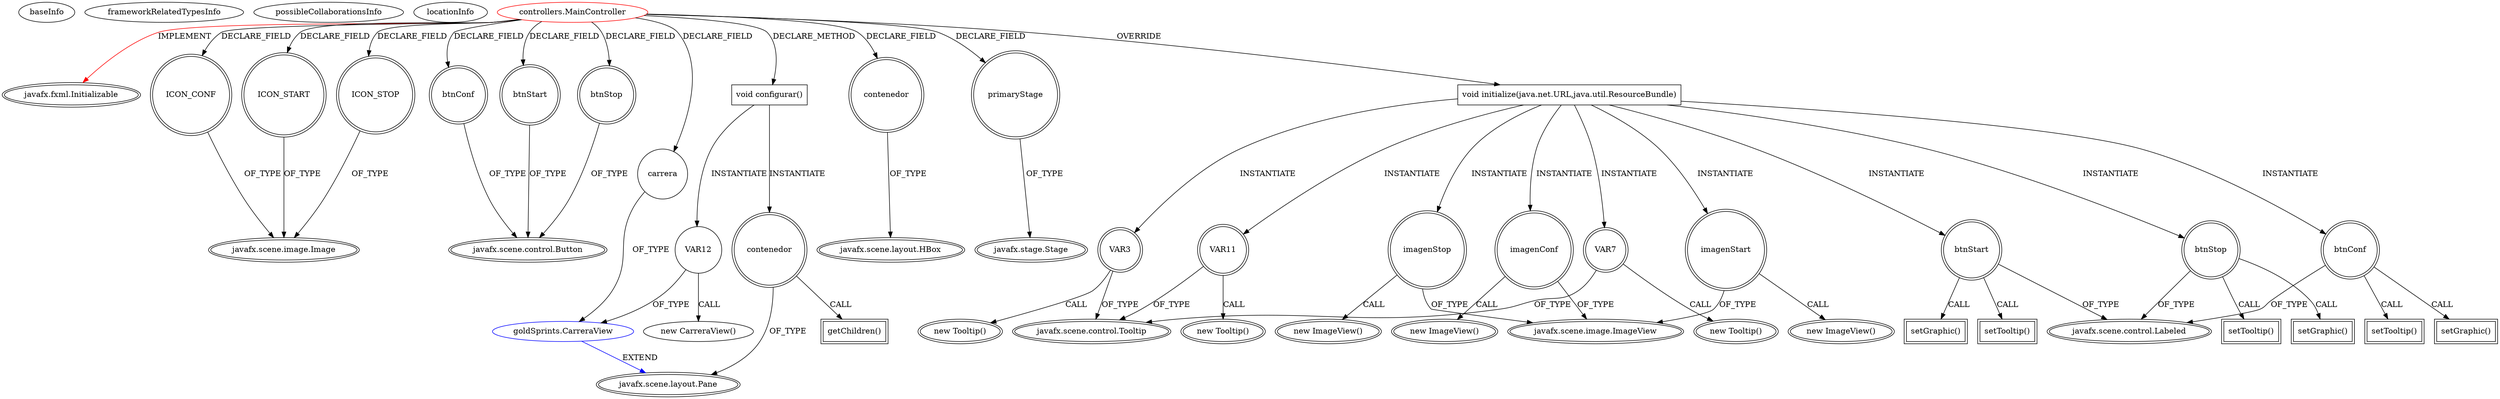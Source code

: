 digraph {
baseInfo[graphId=1711,category="extension_graph",isAnonymous=false,possibleRelation=true]
frameworkRelatedTypesInfo[0="javafx.fxml.Initializable"]
possibleCollaborationsInfo[0="1711~CLIENT_METHOD_DECLARATION-INSTANTIATION-FIELD_DECLARATION-~javafx.fxml.Initializable ~javafx.scene.layout.Pane ~false~false"]
locationInfo[projectName="aferrandoa-valenciasprints",filePath="/aferrandoa-valenciasprints/valenciasprints-master/src/controllers/MainController.java",contextSignature="MainController",graphId="1711"]
0[label="controllers.MainController",vertexType="ROOT_CLIENT_CLASS_DECLARATION",isFrameworkType=false,color=red]
1[label="javafx.fxml.Initializable",vertexType="FRAMEWORK_INTERFACE_TYPE",isFrameworkType=true,peripheries=2]
2[label="ICON_CONF",vertexType="FIELD_DECLARATION",isFrameworkType=true,peripheries=2,shape=circle]
3[label="javafx.scene.image.Image",vertexType="FRAMEWORK_CLASS_TYPE",isFrameworkType=true,peripheries=2]
4[label="ICON_START",vertexType="FIELD_DECLARATION",isFrameworkType=true,peripheries=2,shape=circle]
6[label="ICON_STOP",vertexType="FIELD_DECLARATION",isFrameworkType=true,peripheries=2,shape=circle]
8[label="btnConf",vertexType="FIELD_DECLARATION",isFrameworkType=true,peripheries=2,shape=circle]
9[label="javafx.scene.control.Button",vertexType="FRAMEWORK_CLASS_TYPE",isFrameworkType=true,peripheries=2]
10[label="btnStart",vertexType="FIELD_DECLARATION",isFrameworkType=true,peripheries=2,shape=circle]
12[label="btnStop",vertexType="FIELD_DECLARATION",isFrameworkType=true,peripheries=2,shape=circle]
14[label="carrera",vertexType="FIELD_DECLARATION",isFrameworkType=false,shape=circle]
15[label="goldSprints.CarreraView",vertexType="REFERENCE_CLIENT_CLASS_DECLARATION",isFrameworkType=false,color=blue]
16[label="javafx.scene.layout.Pane",vertexType="FRAMEWORK_CLASS_TYPE",isFrameworkType=true,peripheries=2]
17[label="contenedor",vertexType="FIELD_DECLARATION",isFrameworkType=true,peripheries=2,shape=circle]
18[label="javafx.scene.layout.HBox",vertexType="FRAMEWORK_CLASS_TYPE",isFrameworkType=true,peripheries=2]
19[label="primaryStage",vertexType="FIELD_DECLARATION",isFrameworkType=true,peripheries=2,shape=circle]
20[label="javafx.stage.Stage",vertexType="FRAMEWORK_CLASS_TYPE",isFrameworkType=true,peripheries=2]
21[label="void initialize(java.net.URL,java.util.ResourceBundle)",vertexType="OVERRIDING_METHOD_DECLARATION",isFrameworkType=false,shape=box]
23[label="imagenConf",vertexType="VARIABLE_EXPRESION",isFrameworkType=true,peripheries=2,shape=circle]
24[label="javafx.scene.image.ImageView",vertexType="FRAMEWORK_CLASS_TYPE",isFrameworkType=true,peripheries=2]
22[label="new ImageView()",vertexType="CONSTRUCTOR_CALL",isFrameworkType=true,peripheries=2]
25[label="btnConf",vertexType="VARIABLE_EXPRESION",isFrameworkType=true,peripheries=2,shape=circle]
27[label="javafx.scene.control.Labeled",vertexType="FRAMEWORK_CLASS_TYPE",isFrameworkType=true,peripheries=2]
26[label="setGraphic()",vertexType="INSIDE_CALL",isFrameworkType=true,peripheries=2,shape=box]
29[label="setTooltip()",vertexType="INSIDE_CALL",isFrameworkType=true,peripheries=2,shape=box]
31[label="VAR3",vertexType="VARIABLE_EXPRESION",isFrameworkType=true,peripheries=2,shape=circle]
32[label="javafx.scene.control.Tooltip",vertexType="FRAMEWORK_CLASS_TYPE",isFrameworkType=true,peripheries=2]
30[label="new Tooltip()",vertexType="CONSTRUCTOR_CALL",isFrameworkType=true,peripheries=2]
34[label="imagenStart",vertexType="VARIABLE_EXPRESION",isFrameworkType=true,peripheries=2,shape=circle]
33[label="new ImageView()",vertexType="CONSTRUCTOR_CALL",isFrameworkType=true,peripheries=2]
36[label="btnStart",vertexType="VARIABLE_EXPRESION",isFrameworkType=true,peripheries=2,shape=circle]
37[label="setGraphic()",vertexType="INSIDE_CALL",isFrameworkType=true,peripheries=2,shape=box]
40[label="setTooltip()",vertexType="INSIDE_CALL",isFrameworkType=true,peripheries=2,shape=box]
42[label="VAR7",vertexType="VARIABLE_EXPRESION",isFrameworkType=true,peripheries=2,shape=circle]
41[label="new Tooltip()",vertexType="CONSTRUCTOR_CALL",isFrameworkType=true,peripheries=2]
45[label="imagenStop",vertexType="VARIABLE_EXPRESION",isFrameworkType=true,peripheries=2,shape=circle]
44[label="new ImageView()",vertexType="CONSTRUCTOR_CALL",isFrameworkType=true,peripheries=2]
47[label="btnStop",vertexType="VARIABLE_EXPRESION",isFrameworkType=true,peripheries=2,shape=circle]
48[label="setGraphic()",vertexType="INSIDE_CALL",isFrameworkType=true,peripheries=2,shape=box]
51[label="setTooltip()",vertexType="INSIDE_CALL",isFrameworkType=true,peripheries=2,shape=box]
53[label="VAR11",vertexType="VARIABLE_EXPRESION",isFrameworkType=true,peripheries=2,shape=circle]
52[label="new Tooltip()",vertexType="CONSTRUCTOR_CALL",isFrameworkType=true,peripheries=2]
59[label="void configurar()",vertexType="CLIENT_METHOD_DECLARATION",isFrameworkType=false,shape=box]
61[label="VAR12",vertexType="VARIABLE_EXPRESION",isFrameworkType=false,shape=circle]
60[label="new CarreraView()",vertexType="CONSTRUCTOR_CALL",isFrameworkType=false]
63[label="contenedor",vertexType="VARIABLE_EXPRESION",isFrameworkType=true,peripheries=2,shape=circle]
64[label="getChildren()",vertexType="INSIDE_CALL",isFrameworkType=true,peripheries=2,shape=box]
0->1[label="IMPLEMENT",color=red]
0->2[label="DECLARE_FIELD"]
2->3[label="OF_TYPE"]
0->4[label="DECLARE_FIELD"]
4->3[label="OF_TYPE"]
0->6[label="DECLARE_FIELD"]
6->3[label="OF_TYPE"]
0->8[label="DECLARE_FIELD"]
8->9[label="OF_TYPE"]
0->10[label="DECLARE_FIELD"]
10->9[label="OF_TYPE"]
0->12[label="DECLARE_FIELD"]
12->9[label="OF_TYPE"]
0->14[label="DECLARE_FIELD"]
15->16[label="EXTEND",color=blue]
14->15[label="OF_TYPE"]
0->17[label="DECLARE_FIELD"]
17->18[label="OF_TYPE"]
0->19[label="DECLARE_FIELD"]
19->20[label="OF_TYPE"]
0->21[label="OVERRIDE"]
21->23[label="INSTANTIATE"]
23->24[label="OF_TYPE"]
23->22[label="CALL"]
21->25[label="INSTANTIATE"]
25->27[label="OF_TYPE"]
25->26[label="CALL"]
25->29[label="CALL"]
21->31[label="INSTANTIATE"]
31->32[label="OF_TYPE"]
31->30[label="CALL"]
21->34[label="INSTANTIATE"]
34->24[label="OF_TYPE"]
34->33[label="CALL"]
21->36[label="INSTANTIATE"]
36->27[label="OF_TYPE"]
36->37[label="CALL"]
36->40[label="CALL"]
21->42[label="INSTANTIATE"]
42->32[label="OF_TYPE"]
42->41[label="CALL"]
21->45[label="INSTANTIATE"]
45->24[label="OF_TYPE"]
45->44[label="CALL"]
21->47[label="INSTANTIATE"]
47->27[label="OF_TYPE"]
47->48[label="CALL"]
47->51[label="CALL"]
21->53[label="INSTANTIATE"]
53->32[label="OF_TYPE"]
53->52[label="CALL"]
0->59[label="DECLARE_METHOD"]
59->61[label="INSTANTIATE"]
61->15[label="OF_TYPE"]
61->60[label="CALL"]
59->63[label="INSTANTIATE"]
63->16[label="OF_TYPE"]
63->64[label="CALL"]
}
